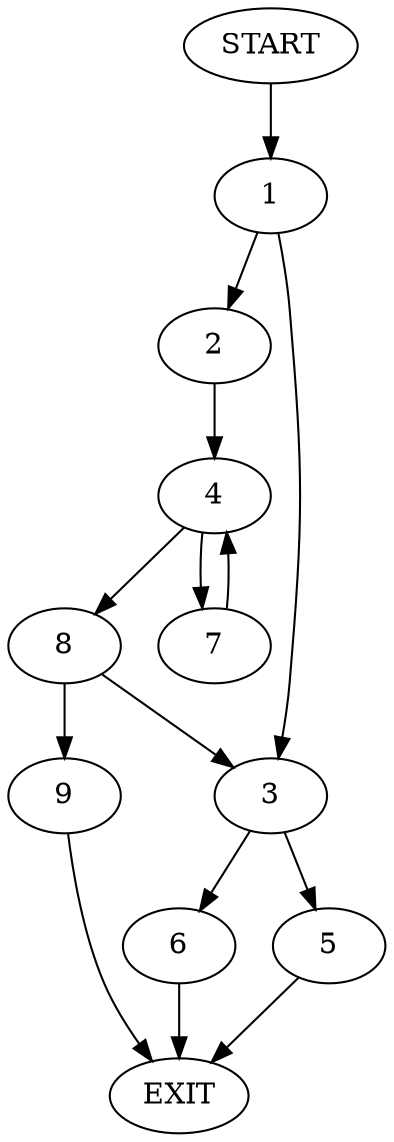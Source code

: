 digraph {
0 [label="START"]
10 [label="EXIT"]
0 -> 1
1 -> 2
1 -> 3
2 -> 4
3 -> 5
3 -> 6
4 -> 7
4 -> 8
7 -> 4
8 -> 9
8 -> 3
9 -> 10
5 -> 10
6 -> 10
}
